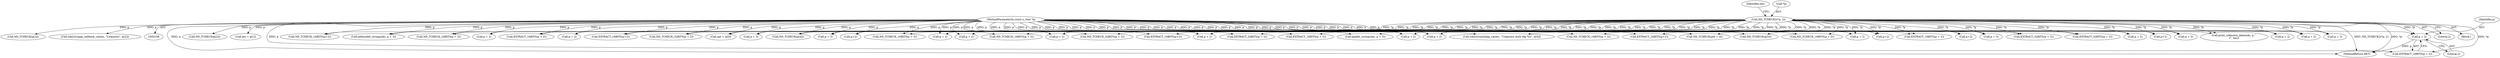 digraph "0_tcpdump_7029d15f148ef24bb7c6668bc640f5470d085e5a_2@pointer" {
"1000486" [label="(Call,p + 2)"];
"1000110" [label="(MethodParameterIn,const u_char *p)"];
"1000121" [label="(Call,ND_TCHECK2(*p, 2))"];
"1000325" [label="(Call,p + 2)"];
"1000564" [label="(Call,ND_TCHECK(p[2]))"];
"1000307" [label="(Call,EXTRACT_16BITS(p + 2))"];
"1000382" [label="(Call,tok2str(authalg_values, \"Unknown Auth Alg %u\", p[4]))"];
"1000413" [label="(Call,ND_TCHECK_16BITS(p+2))"];
"1000637" [label="(Call,etheraddr_string(ndo, p + 3))"];
"1000126" [label="(Identifier,len)"];
"1000486" [label="(Call,p + 2)"];
"1000220" [label="(Call,ND_TCHECK_24BITS(p + 2))"];
"1000221" [label="(Call,p + 2)"];
"1000122" [label="(Call,*p)"];
"1000362" [label="(Call,EXTRACT_16BITS(p + 2))"];
"1000334" [label="(Call,p + 2)"];
"1000367" [label="(Call,EXTRACT_16BITS(p+2))"];
"1000446" [label="(Call,ND_TCHECK_32BITS(p + 2))"];
"1000130" [label="(Call,opt = p[0])"];
"1000610" [label="(Call,p + 3)"];
"1000487" [label="(Identifier,p)"];
"1000373" [label="(Call,ND_TCHECK(p[4]))"];
"1000628" [label="(Call,p + 3)"];
"1000729" [label="(MethodReturn,RET)"];
"1000485" [label="(Call,EXTRACT_16BITS(p + 2))"];
"1000414" [label="(Call,p+2)"];
"1000110" [label="(MethodParameterIn,const u_char *p)"];
"1000538" [label="(Call,ND_TCHECK_16BITS(p + 2))"];
"1000308" [label="(Call,p + 2)"];
"1000548" [label="(Call,p + 2)"];
"1000298" [label="(Call,ND_TCHECK_16BITS(p + 2))"];
"1000488" [label="(Literal,2)"];
"1000299" [label="(Call,p + 2)"];
"1000419" [label="(Call,EXTRACT_16BITS(p+2))"];
"1000477" [label="(Call,p + 2)"];
"1000237" [label="(Call,EXTRACT_24BITS(p + 2))"];
"1000124" [label="(Literal,2)"];
"1000608" [label="(Call,ipaddr_string(ndo, p + 3))"];
"1000539" [label="(Call,p + 2)"];
"1000125" [label="(Call,len = p[1])"];
"1000506" [label="(Call,ND_TCHECK(p[2]))"];
"1000112" [label="(Block,)"];
"1000476" [label="(Call,ND_TCHECK_16BITS(p + 2))"];
"1000233" [label="(Call,EXTRACT_24BITS(p+2))"];
"1000269" [label="(Call,ND_TCHECK(p[6 + i]))"];
"1000241" [label="(Call,ND_TCHECK(p[5]))"];
"1000350" [label="(Call,ND_TCHECK_16BITS(p + 2))"];
"1000238" [label="(Call,p + 2)"];
"1000368" [label="(Call,p+2)"];
"1000547" [label="(Call,EXTRACT_16BITS(p + 2))"];
"1000516" [label="(Call,tok2str(ppp_callback_values, \"Unknown\", p[2]))"];
"1000420" [label="(Call,p+2)"];
"1000639" [label="(Call,p + 3)"];
"1000455" [label="(Call,EXTRACT_32BITS(p + 2))"];
"1000333" [label="(Call,EXTRACT_32BITS(p + 2))"];
"1000447" [label="(Call,p + 2)"];
"1000234" [label="(Call,p+2)"];
"1000599" [label="(Call,p + 3)"];
"1000395" [label="(Call,print_unknown_data(ndo, p, \"\n\t\", len))"];
"1000363" [label="(Call,p + 2)"];
"1000121" [label="(Call,ND_TCHECK2(*p, 2))"];
"1000456" [label="(Call,p + 2)"];
"1000351" [label="(Call,p + 2)"];
"1000324" [label="(Call,ND_TCHECK_32BITS(p + 2))"];
"1000486" -> "1000485"  [label="AST: "];
"1000486" -> "1000488"  [label="CFG: "];
"1000487" -> "1000486"  [label="AST: "];
"1000488" -> "1000486"  [label="AST: "];
"1000485" -> "1000486"  [label="CFG: "];
"1000486" -> "1000729"  [label="DDG: p"];
"1000110" -> "1000486"  [label="DDG: p"];
"1000121" -> "1000486"  [label="DDG: *p"];
"1000110" -> "1000108"  [label="AST: "];
"1000110" -> "1000729"  [label="DDG: p"];
"1000110" -> "1000125"  [label="DDG: p"];
"1000110" -> "1000130"  [label="DDG: p"];
"1000110" -> "1000220"  [label="DDG: p"];
"1000110" -> "1000221"  [label="DDG: p"];
"1000110" -> "1000233"  [label="DDG: p"];
"1000110" -> "1000234"  [label="DDG: p"];
"1000110" -> "1000237"  [label="DDG: p"];
"1000110" -> "1000238"  [label="DDG: p"];
"1000110" -> "1000241"  [label="DDG: p"];
"1000110" -> "1000269"  [label="DDG: p"];
"1000110" -> "1000298"  [label="DDG: p"];
"1000110" -> "1000299"  [label="DDG: p"];
"1000110" -> "1000307"  [label="DDG: p"];
"1000110" -> "1000308"  [label="DDG: p"];
"1000110" -> "1000324"  [label="DDG: p"];
"1000110" -> "1000325"  [label="DDG: p"];
"1000110" -> "1000333"  [label="DDG: p"];
"1000110" -> "1000334"  [label="DDG: p"];
"1000110" -> "1000350"  [label="DDG: p"];
"1000110" -> "1000351"  [label="DDG: p"];
"1000110" -> "1000362"  [label="DDG: p"];
"1000110" -> "1000363"  [label="DDG: p"];
"1000110" -> "1000367"  [label="DDG: p"];
"1000110" -> "1000368"  [label="DDG: p"];
"1000110" -> "1000373"  [label="DDG: p"];
"1000110" -> "1000382"  [label="DDG: p"];
"1000110" -> "1000395"  [label="DDG: p"];
"1000110" -> "1000413"  [label="DDG: p"];
"1000110" -> "1000414"  [label="DDG: p"];
"1000110" -> "1000419"  [label="DDG: p"];
"1000110" -> "1000420"  [label="DDG: p"];
"1000110" -> "1000446"  [label="DDG: p"];
"1000110" -> "1000447"  [label="DDG: p"];
"1000110" -> "1000455"  [label="DDG: p"];
"1000110" -> "1000456"  [label="DDG: p"];
"1000110" -> "1000476"  [label="DDG: p"];
"1000110" -> "1000477"  [label="DDG: p"];
"1000110" -> "1000485"  [label="DDG: p"];
"1000110" -> "1000506"  [label="DDG: p"];
"1000110" -> "1000516"  [label="DDG: p"];
"1000110" -> "1000538"  [label="DDG: p"];
"1000110" -> "1000539"  [label="DDG: p"];
"1000110" -> "1000547"  [label="DDG: p"];
"1000110" -> "1000548"  [label="DDG: p"];
"1000110" -> "1000564"  [label="DDG: p"];
"1000110" -> "1000599"  [label="DDG: p"];
"1000110" -> "1000608"  [label="DDG: p"];
"1000110" -> "1000610"  [label="DDG: p"];
"1000110" -> "1000628"  [label="DDG: p"];
"1000110" -> "1000637"  [label="DDG: p"];
"1000110" -> "1000639"  [label="DDG: p"];
"1000121" -> "1000112"  [label="AST: "];
"1000121" -> "1000124"  [label="CFG: "];
"1000122" -> "1000121"  [label="AST: "];
"1000124" -> "1000121"  [label="AST: "];
"1000126" -> "1000121"  [label="CFG: "];
"1000121" -> "1000729"  [label="DDG: ND_TCHECK2(*p, 2)"];
"1000121" -> "1000729"  [label="DDG: *p"];
"1000121" -> "1000130"  [label="DDG: *p"];
"1000121" -> "1000220"  [label="DDG: *p"];
"1000121" -> "1000221"  [label="DDG: *p"];
"1000121" -> "1000233"  [label="DDG: *p"];
"1000121" -> "1000234"  [label="DDG: *p"];
"1000121" -> "1000237"  [label="DDG: *p"];
"1000121" -> "1000238"  [label="DDG: *p"];
"1000121" -> "1000241"  [label="DDG: *p"];
"1000121" -> "1000269"  [label="DDG: *p"];
"1000121" -> "1000298"  [label="DDG: *p"];
"1000121" -> "1000299"  [label="DDG: *p"];
"1000121" -> "1000307"  [label="DDG: *p"];
"1000121" -> "1000308"  [label="DDG: *p"];
"1000121" -> "1000324"  [label="DDG: *p"];
"1000121" -> "1000325"  [label="DDG: *p"];
"1000121" -> "1000333"  [label="DDG: *p"];
"1000121" -> "1000334"  [label="DDG: *p"];
"1000121" -> "1000350"  [label="DDG: *p"];
"1000121" -> "1000351"  [label="DDG: *p"];
"1000121" -> "1000362"  [label="DDG: *p"];
"1000121" -> "1000363"  [label="DDG: *p"];
"1000121" -> "1000367"  [label="DDG: *p"];
"1000121" -> "1000368"  [label="DDG: *p"];
"1000121" -> "1000373"  [label="DDG: *p"];
"1000121" -> "1000382"  [label="DDG: *p"];
"1000121" -> "1000395"  [label="DDG: *p"];
"1000121" -> "1000413"  [label="DDG: *p"];
"1000121" -> "1000414"  [label="DDG: *p"];
"1000121" -> "1000419"  [label="DDG: *p"];
"1000121" -> "1000420"  [label="DDG: *p"];
"1000121" -> "1000446"  [label="DDG: *p"];
"1000121" -> "1000447"  [label="DDG: *p"];
"1000121" -> "1000455"  [label="DDG: *p"];
"1000121" -> "1000456"  [label="DDG: *p"];
"1000121" -> "1000476"  [label="DDG: *p"];
"1000121" -> "1000477"  [label="DDG: *p"];
"1000121" -> "1000485"  [label="DDG: *p"];
"1000121" -> "1000538"  [label="DDG: *p"];
"1000121" -> "1000539"  [label="DDG: *p"];
"1000121" -> "1000547"  [label="DDG: *p"];
"1000121" -> "1000548"  [label="DDG: *p"];
"1000121" -> "1000599"  [label="DDG: *p"];
"1000121" -> "1000608"  [label="DDG: *p"];
"1000121" -> "1000610"  [label="DDG: *p"];
"1000121" -> "1000628"  [label="DDG: *p"];
"1000121" -> "1000637"  [label="DDG: *p"];
"1000121" -> "1000639"  [label="DDG: *p"];
}
